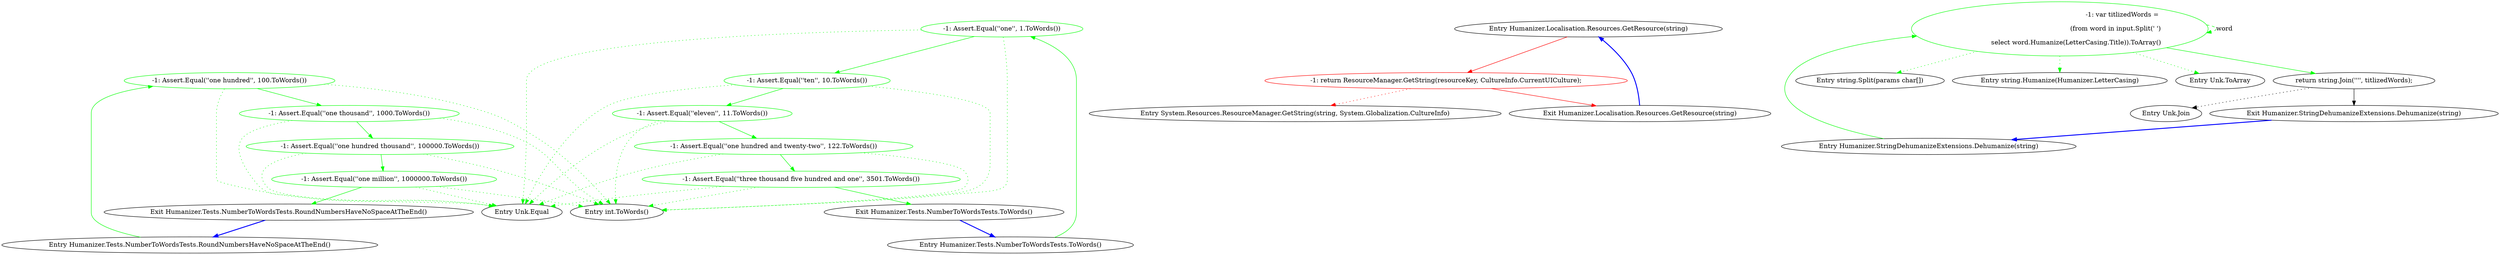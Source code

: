 digraph  {
m0_8 [cluster="Unk.Equal", file="NumberToWordsTests.cs", label="Entry Unk.Equal", span=""];
m0_7 [cluster="int.ToWords()", file="NumberToWordsTests.cs", label="Entry int.ToWords()", span="16-16"];
m0_9 [cluster="Humanizer.Tests.NumberToWordsTests.RoundNumbersHaveNoSpaceAtTheEnd()", file="NumberToWordsTests.cs", label="Entry Humanizer.Tests.NumberToWordsTests.RoundNumbersHaveNoSpaceAtTheEnd()", span="17-17"];
m0_10 [cluster="Humanizer.Tests.NumberToWordsTests.RoundNumbersHaveNoSpaceAtTheEnd()", color=green, community=0, file="NumberToWordsTests.cs", label="-1: Assert.Equal(''one hundred'', 100.ToWords())", span="19-19"];
m0_11 [cluster="Humanizer.Tests.NumberToWordsTests.RoundNumbersHaveNoSpaceAtTheEnd()", color=green, community=0, file="NumberToWordsTests.cs", label="-1: Assert.Equal(''one thousand'', 1000.ToWords())", span="20-20"];
m0_12 [cluster="Humanizer.Tests.NumberToWordsTests.RoundNumbersHaveNoSpaceAtTheEnd()", color=green, community=0, file="NumberToWordsTests.cs", label="-1: Assert.Equal(''one hundred thousand'', 100000.ToWords())", span="21-21"];
m0_13 [cluster="Humanizer.Tests.NumberToWordsTests.RoundNumbersHaveNoSpaceAtTheEnd()", color=green, community=0, file="NumberToWordsTests.cs", label="-1: Assert.Equal(''one million'', 1000000.ToWords())", span="22-22"];
m0_14 [cluster="Humanizer.Tests.NumberToWordsTests.RoundNumbersHaveNoSpaceAtTheEnd()", file="NumberToWordsTests.cs", label="Exit Humanizer.Tests.NumberToWordsTests.RoundNumbersHaveNoSpaceAtTheEnd()", span="17-17"];
m0_0 [cluster="Humanizer.Tests.NumberToWordsTests.ToWords()", file="NumberToWordsTests.cs", label="Entry Humanizer.Tests.NumberToWordsTests.ToWords()", span="7-7"];
m0_1 [cluster="Humanizer.Tests.NumberToWordsTests.ToWords()", color=green, community=0, file="NumberToWordsTests.cs", label="-1: Assert.Equal(''one'', 1.ToWords())", span="9-9"];
m0_2 [cluster="Humanizer.Tests.NumberToWordsTests.ToWords()", color=green, community=0, file="NumberToWordsTests.cs", label="-1: Assert.Equal(''ten'', 10.ToWords())", span="10-10"];
m0_3 [cluster="Humanizer.Tests.NumberToWordsTests.ToWords()", color=green, community=0, file="NumberToWordsTests.cs", label="-1: Assert.Equal(''eleven'', 11.ToWords())", span="11-11"];
m0_4 [cluster="Humanizer.Tests.NumberToWordsTests.ToWords()", color=green, community=0, file="NumberToWordsTests.cs", label="-1: Assert.Equal(''one hundred and twenty-two'', 122.ToWords())", span="12-12"];
m0_5 [cluster="Humanizer.Tests.NumberToWordsTests.ToWords()", color=green, community=0, file="NumberToWordsTests.cs", label="-1: Assert.Equal(''three thousand five hundred and one'', 3501.ToWords())", span="13-13"];
m0_6 [cluster="Humanizer.Tests.NumberToWordsTests.ToWords()", file="NumberToWordsTests.cs", label="Exit Humanizer.Tests.NumberToWordsTests.ToWords()", span="7-7"];
m1_0 [cluster="Humanizer.Localisation.Resources.GetResource(string)", file="Resources.cs", label="Entry Humanizer.Localisation.Resources.GetResource(string)", span="27-27"];
m1_1 [cluster="Humanizer.Localisation.Resources.GetResource(string)", color=red, community=0, file="Resources.cs", label="-1: return ResourceManager.GetString(resourceKey, CultureInfo.CurrentUICulture);", span="29-29"];
m1_2 [cluster="Humanizer.Localisation.Resources.GetResource(string)", file="Resources.cs", label="Exit Humanizer.Localisation.Resources.GetResource(string)", span="27-27"];
m1_3 [cluster="System.Resources.ResourceManager.GetString(string, System.Globalization.CultureInfo)", file="Resources.cs", label="Entry System.Resources.ResourceManager.GetString(string, System.Globalization.CultureInfo)", span="0-0"];
m2_4 [cluster="string.Split(params char[])", file="StringDehumanizeExtensions.cs", label="Entry string.Split(params char[])", span="0-0"];
m2_5 [cluster="string.Humanize(Humanizer.LetterCasing)", file="StringDehumanizeExtensions.cs", label="Entry string.Humanize(Humanizer.LetterCasing)", span="62-62"];
m2_7 [cluster="Unk.Join", file="StringDehumanizeExtensions.cs", label="Entry Unk.Join", span=""];
m2_6 [cluster="Unk.ToArray", file="StringDehumanizeExtensions.cs", label="Entry Unk.ToArray", span=""];
m2_0 [cluster="Humanizer.StringDehumanizeExtensions.Dehumanize(string)", file="StringDehumanizeExtensions.cs", label="Entry Humanizer.StringDehumanizeExtensions.Dehumanize(string)", span="11-11"];
m2_1 [cluster="Humanizer.StringDehumanizeExtensions.Dehumanize(string)", color=green, community=0, file="StringDehumanizeExtensions.cs", label="-1: var titlizedWords = \r\n                (from word in input.Split(' ')\r\n                select word.Humanize(LetterCasing.Title)).ToArray()", span="13-15"];
m2_2 [cluster="Humanizer.StringDehumanizeExtensions.Dehumanize(string)", file="StringDehumanizeExtensions.cs", label="return string.Join('''', titlizedWords);", span="17-17"];
m2_3 [cluster="Humanizer.StringDehumanizeExtensions.Dehumanize(string)", file="StringDehumanizeExtensions.cs", label="Exit Humanizer.StringDehumanizeExtensions.Dehumanize(string)", span="11-11"];
m0_9 -> m0_10  [color=green, key=0, style=solid];
m0_10 -> m0_11  [color=green, key=0, style=solid];
m0_10 -> m0_7  [color=green, key=2, style=dotted];
m0_10 -> m0_8  [color=green, key=2, style=dotted];
m0_11 -> m0_12  [color=green, key=0, style=solid];
m0_11 -> m0_7  [color=green, key=2, style=dotted];
m0_11 -> m0_8  [color=green, key=2, style=dotted];
m0_12 -> m0_13  [color=green, key=0, style=solid];
m0_12 -> m0_7  [color=green, key=2, style=dotted];
m0_12 -> m0_8  [color=green, key=2, style=dotted];
m0_13 -> m0_14  [color=green, key=0, style=solid];
m0_13 -> m0_7  [color=green, key=2, style=dotted];
m0_13 -> m0_8  [color=green, key=2, style=dotted];
m0_14 -> m0_9  [color=blue, key=0, style=bold];
m0_0 -> m0_1  [color=green, key=0, style=solid];
m0_1 -> m0_2  [color=green, key=0, style=solid];
m0_1 -> m0_7  [color=green, key=2, style=dotted];
m0_1 -> m0_8  [color=green, key=2, style=dotted];
m0_2 -> m0_3  [color=green, key=0, style=solid];
m0_2 -> m0_7  [color=green, key=2, style=dotted];
m0_2 -> m0_8  [color=green, key=2, style=dotted];
m0_3 -> m0_4  [color=green, key=0, style=solid];
m0_3 -> m0_7  [color=green, key=2, style=dotted];
m0_3 -> m0_8  [color=green, key=2, style=dotted];
m0_4 -> m0_5  [color=green, key=0, style=solid];
m0_4 -> m0_7  [color=green, key=2, style=dotted];
m0_4 -> m0_8  [color=green, key=2, style=dotted];
m0_5 -> m0_6  [color=green, key=0, style=solid];
m0_5 -> m0_7  [color=green, key=2, style=dotted];
m0_5 -> m0_8  [color=green, key=2, style=dotted];
m0_6 -> m0_0  [color=blue, key=0, style=bold];
m1_0 -> m1_1  [color=red, key=0, style=solid];
m1_1 -> m1_2  [color=red, key=0, style=solid];
m1_1 -> m1_3  [color=red, key=2, style=dotted];
m1_2 -> m1_0  [color=blue, key=0, style=bold];
m2_0 -> m2_1  [color=green, key=0, style=solid];
m2_1 -> m2_2  [color=green, key=0, style=solid];
m2_1 -> m2_4  [color=green, key=2, style=dotted];
m2_1 -> m2_5  [color=green, key=2, style=dotted];
m2_1 -> m2_6  [color=green, key=2, style=dotted];
m2_1 -> m2_1  [color=green, key=1, label=word, style=dashed];
m2_2 -> m2_3  [key=0, style=solid];
m2_2 -> m2_7  [key=2, style=dotted];
m2_3 -> m2_0  [color=blue, key=0, style=bold];
}
